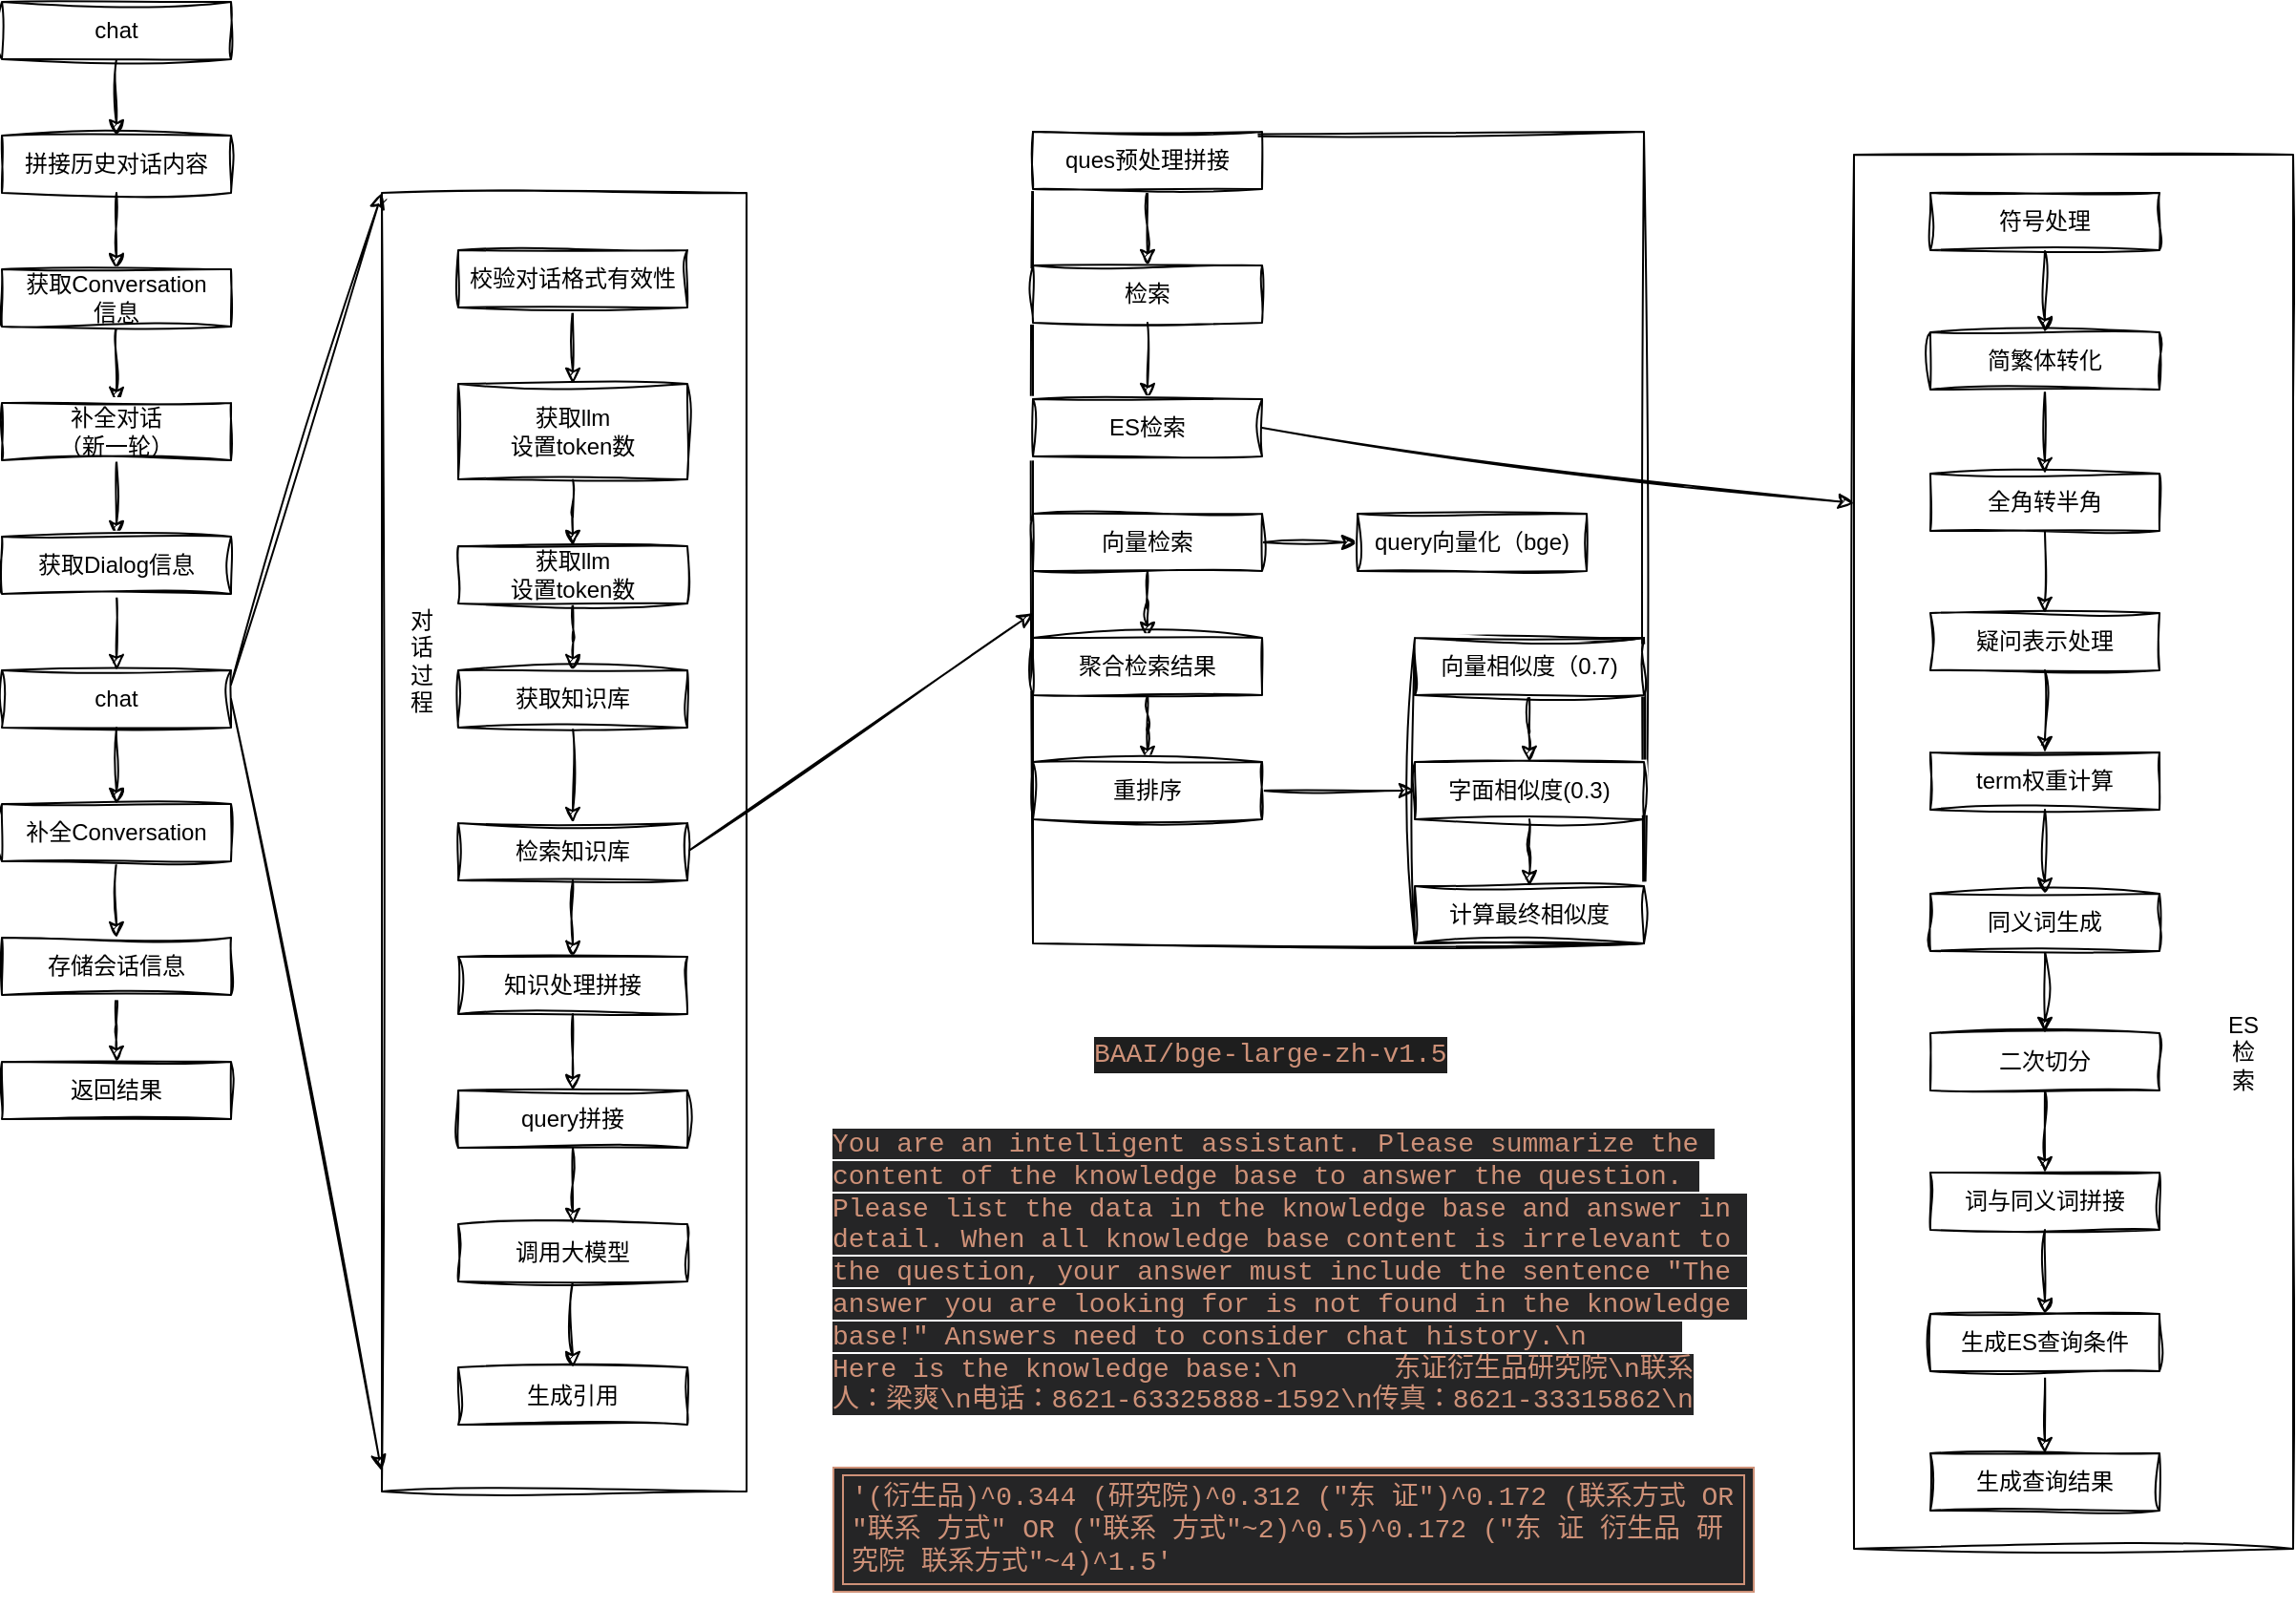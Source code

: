 <mxfile>
    <diagram id="C5RBs43oDa-KdzZeNtuy" name="Page-1">
        <mxGraphModel dx="1353" dy="614" grid="1" gridSize="10" guides="1" tooltips="1" connect="1" arrows="1" fold="1" page="1" pageScale="1" pageWidth="827" pageHeight="1169" math="0" shadow="0">
            <root>
                <mxCell id="WIyWlLk6GJQsqaUBKTNV-0"/>
                <mxCell id="WIyWlLk6GJQsqaUBKTNV-1" parent="WIyWlLk6GJQsqaUBKTNV-0"/>
                <mxCell id="YGOA_YTKVvEjFg83ZBXf-83" value="" style="group;sketch=1;curveFitting=1;jiggle=2;" parent="WIyWlLk6GJQsqaUBKTNV-1" vertex="1" connectable="0">
                    <mxGeometry x="1750" y="130" width="230" height="730" as="geometry"/>
                </mxCell>
                <mxCell id="YGOA_YTKVvEjFg83ZBXf-72" value="" style="rounded=0;whiteSpace=wrap;html=1;fillColor=none;sketch=1;curveFitting=1;jiggle=2;" parent="YGOA_YTKVvEjFg83ZBXf-83" vertex="1">
                    <mxGeometry width="230" height="730" as="geometry"/>
                </mxCell>
                <mxCell id="YGOA_YTKVvEjFg83ZBXf-60" value="" style="edgeStyle=orthogonalEdgeStyle;rounded=0;orthogonalLoop=1;jettySize=auto;html=1;sketch=1;curveFitting=1;jiggle=2;" parent="YGOA_YTKVvEjFg83ZBXf-83" source="YGOA_YTKVvEjFg83ZBXf-57" target="YGOA_YTKVvEjFg83ZBXf-59" edge="1">
                    <mxGeometry relative="1" as="geometry"/>
                </mxCell>
                <mxCell id="YGOA_YTKVvEjFg83ZBXf-57" value="符号处理" style="rounded=0;whiteSpace=wrap;html=1;sketch=1;curveFitting=1;jiggle=2;" parent="YGOA_YTKVvEjFg83ZBXf-83" vertex="1">
                    <mxGeometry x="40" y="20" width="120" height="30" as="geometry"/>
                </mxCell>
                <mxCell id="YGOA_YTKVvEjFg83ZBXf-62" value="" style="edgeStyle=orthogonalEdgeStyle;rounded=0;orthogonalLoop=1;jettySize=auto;html=1;sketch=1;curveFitting=1;jiggle=2;" parent="YGOA_YTKVvEjFg83ZBXf-83" source="YGOA_YTKVvEjFg83ZBXf-59" target="YGOA_YTKVvEjFg83ZBXf-61" edge="1">
                    <mxGeometry relative="1" as="geometry"/>
                </mxCell>
                <mxCell id="YGOA_YTKVvEjFg83ZBXf-59" value="简繁体转化" style="rounded=0;whiteSpace=wrap;html=1;sketch=1;curveFitting=1;jiggle=2;" parent="YGOA_YTKVvEjFg83ZBXf-83" vertex="1">
                    <mxGeometry x="40" y="93" width="120" height="30" as="geometry"/>
                </mxCell>
                <mxCell id="YGOA_YTKVvEjFg83ZBXf-65" value="" style="edgeStyle=orthogonalEdgeStyle;rounded=0;orthogonalLoop=1;jettySize=auto;html=1;sketch=1;curveFitting=1;jiggle=2;" parent="YGOA_YTKVvEjFg83ZBXf-83" source="YGOA_YTKVvEjFg83ZBXf-61" target="YGOA_YTKVvEjFg83ZBXf-64" edge="1">
                    <mxGeometry relative="1" as="geometry"/>
                </mxCell>
                <mxCell id="YGOA_YTKVvEjFg83ZBXf-61" value="全角转半角" style="rounded=0;whiteSpace=wrap;html=1;sketch=1;curveFitting=1;jiggle=2;" parent="YGOA_YTKVvEjFg83ZBXf-83" vertex="1">
                    <mxGeometry x="40" y="167" width="120" height="30" as="geometry"/>
                </mxCell>
                <mxCell id="YGOA_YTKVvEjFg83ZBXf-67" value="" style="edgeStyle=orthogonalEdgeStyle;rounded=0;orthogonalLoop=1;jettySize=auto;html=1;sketch=1;curveFitting=1;jiggle=2;" parent="YGOA_YTKVvEjFg83ZBXf-83" source="YGOA_YTKVvEjFg83ZBXf-64" target="YGOA_YTKVvEjFg83ZBXf-66" edge="1">
                    <mxGeometry relative="1" as="geometry"/>
                </mxCell>
                <mxCell id="YGOA_YTKVvEjFg83ZBXf-64" value="疑问表示处理" style="rounded=0;whiteSpace=wrap;html=1;sketch=1;curveFitting=1;jiggle=2;" parent="YGOA_YTKVvEjFg83ZBXf-83" vertex="1">
                    <mxGeometry x="40" y="240" width="120" height="30" as="geometry"/>
                </mxCell>
                <mxCell id="YGOA_YTKVvEjFg83ZBXf-69" value="" style="edgeStyle=orthogonalEdgeStyle;rounded=0;orthogonalLoop=1;jettySize=auto;html=1;sketch=1;curveFitting=1;jiggle=2;" parent="YGOA_YTKVvEjFg83ZBXf-83" source="YGOA_YTKVvEjFg83ZBXf-66" target="YGOA_YTKVvEjFg83ZBXf-68" edge="1">
                    <mxGeometry relative="1" as="geometry"/>
                </mxCell>
                <mxCell id="YGOA_YTKVvEjFg83ZBXf-66" value="term权重计算" style="rounded=0;whiteSpace=wrap;html=1;sketch=1;curveFitting=1;jiggle=2;" parent="YGOA_YTKVvEjFg83ZBXf-83" vertex="1">
                    <mxGeometry x="40" y="313" width="120" height="30" as="geometry"/>
                </mxCell>
                <mxCell id="YGOA_YTKVvEjFg83ZBXf-71" value="" style="edgeStyle=orthogonalEdgeStyle;rounded=0;orthogonalLoop=1;jettySize=auto;html=1;sketch=1;curveFitting=1;jiggle=2;" parent="YGOA_YTKVvEjFg83ZBXf-83" source="YGOA_YTKVvEjFg83ZBXf-68" target="YGOA_YTKVvEjFg83ZBXf-70" edge="1">
                    <mxGeometry relative="1" as="geometry"/>
                </mxCell>
                <mxCell id="YGOA_YTKVvEjFg83ZBXf-68" value="同义词生成" style="rounded=0;whiteSpace=wrap;html=1;sketch=1;curveFitting=1;jiggle=2;" parent="YGOA_YTKVvEjFg83ZBXf-83" vertex="1">
                    <mxGeometry x="40" y="387" width="120" height="30" as="geometry"/>
                </mxCell>
                <mxCell id="YGOA_YTKVvEjFg83ZBXf-74" value="" style="edgeStyle=orthogonalEdgeStyle;rounded=0;orthogonalLoop=1;jettySize=auto;html=1;sketch=1;curveFitting=1;jiggle=2;" parent="YGOA_YTKVvEjFg83ZBXf-83" source="YGOA_YTKVvEjFg83ZBXf-70" target="YGOA_YTKVvEjFg83ZBXf-73" edge="1">
                    <mxGeometry relative="1" as="geometry"/>
                </mxCell>
                <mxCell id="YGOA_YTKVvEjFg83ZBXf-70" value="二次切分" style="rounded=0;whiteSpace=wrap;html=1;sketch=1;curveFitting=1;jiggle=2;" parent="YGOA_YTKVvEjFg83ZBXf-83" vertex="1">
                    <mxGeometry x="40" y="460" width="120" height="30" as="geometry"/>
                </mxCell>
                <mxCell id="YGOA_YTKVvEjFg83ZBXf-77" value="" style="edgeStyle=orthogonalEdgeStyle;rounded=0;orthogonalLoop=1;jettySize=auto;html=1;sketch=1;curveFitting=1;jiggle=2;" parent="YGOA_YTKVvEjFg83ZBXf-83" source="YGOA_YTKVvEjFg83ZBXf-73" target="YGOA_YTKVvEjFg83ZBXf-76" edge="1">
                    <mxGeometry relative="1" as="geometry"/>
                </mxCell>
                <mxCell id="YGOA_YTKVvEjFg83ZBXf-73" value="词与同义词拼接" style="rounded=0;whiteSpace=wrap;html=1;sketch=1;curveFitting=1;jiggle=2;" parent="YGOA_YTKVvEjFg83ZBXf-83" vertex="1">
                    <mxGeometry x="40" y="533" width="120" height="30" as="geometry"/>
                </mxCell>
                <mxCell id="YGOA_YTKVvEjFg83ZBXf-79" value="" style="edgeStyle=orthogonalEdgeStyle;rounded=0;orthogonalLoop=1;jettySize=auto;html=1;sketch=1;curveFitting=1;jiggle=2;" parent="YGOA_YTKVvEjFg83ZBXf-83" source="YGOA_YTKVvEjFg83ZBXf-76" target="YGOA_YTKVvEjFg83ZBXf-78" edge="1">
                    <mxGeometry relative="1" as="geometry"/>
                </mxCell>
                <mxCell id="YGOA_YTKVvEjFg83ZBXf-76" value="生成ES查询条件" style="rounded=0;whiteSpace=wrap;html=1;sketch=1;curveFitting=1;jiggle=2;" parent="YGOA_YTKVvEjFg83ZBXf-83" vertex="1">
                    <mxGeometry x="40" y="607" width="120" height="30" as="geometry"/>
                </mxCell>
                <mxCell id="YGOA_YTKVvEjFg83ZBXf-78" value="生成查询结果" style="rounded=0;whiteSpace=wrap;html=1;sketch=1;curveFitting=1;jiggle=2;" parent="YGOA_YTKVvEjFg83ZBXf-83" vertex="1">
                    <mxGeometry x="40" y="680" width="120" height="30" as="geometry"/>
                </mxCell>
                <mxCell id="YGOA_YTKVvEjFg83ZBXf-80" value="ES&lt;div&gt;检&lt;/div&gt;&lt;div&gt;索&lt;/div&gt;" style="rounded=0;whiteSpace=wrap;html=1;fillColor=none;strokeColor=none;sketch=1;curveFitting=1;jiggle=2;" parent="YGOA_YTKVvEjFg83ZBXf-83" vertex="1">
                    <mxGeometry x="184" y="440" width="40" height="60" as="geometry"/>
                </mxCell>
                <mxCell id="YGOA_YTKVvEjFg83ZBXf-40" value="" style="rounded=0;whiteSpace=wrap;html=1;fillColor=none;sketch=1;curveFitting=1;jiggle=2;" parent="WIyWlLk6GJQsqaUBKTNV-1" vertex="1">
                    <mxGeometry x="979" y="150" width="191" height="680" as="geometry"/>
                </mxCell>
                <mxCell id="YGOA_YTKVvEjFg83ZBXf-19" value="" style="edgeStyle=orthogonalEdgeStyle;rounded=0;orthogonalLoop=1;jettySize=auto;html=1;sketch=1;curveFitting=1;jiggle=2;" parent="WIyWlLk6GJQsqaUBKTNV-1" source="YGOA_YTKVvEjFg83ZBXf-2" target="YGOA_YTKVvEjFg83ZBXf-18" edge="1">
                    <mxGeometry relative="1" as="geometry"/>
                </mxCell>
                <mxCell id="YGOA_YTKVvEjFg83ZBXf-2" value="拼接历史对话内容" style="rounded=0;whiteSpace=wrap;html=1;sketch=1;curveFitting=1;jiggle=2;" parent="WIyWlLk6GJQsqaUBKTNV-1" vertex="1">
                    <mxGeometry x="780" y="120" width="120" height="30" as="geometry"/>
                </mxCell>
                <mxCell id="YGOA_YTKVvEjFg83ZBXf-17" value="" style="edgeStyle=orthogonalEdgeStyle;rounded=0;orthogonalLoop=1;jettySize=auto;html=1;sketch=1;curveFitting=1;jiggle=2;" parent="WIyWlLk6GJQsqaUBKTNV-1" source="YGOA_YTKVvEjFg83ZBXf-16" target="YGOA_YTKVvEjFg83ZBXf-2" edge="1">
                    <mxGeometry relative="1" as="geometry"/>
                </mxCell>
                <mxCell id="YGOA_YTKVvEjFg83ZBXf-16" value="chat" style="rounded=0;whiteSpace=wrap;html=1;sketch=1;curveFitting=1;jiggle=2;" parent="WIyWlLk6GJQsqaUBKTNV-1" vertex="1">
                    <mxGeometry x="780" y="50" width="120" height="30" as="geometry"/>
                </mxCell>
                <mxCell id="YGOA_YTKVvEjFg83ZBXf-21" value="" style="edgeStyle=orthogonalEdgeStyle;rounded=0;orthogonalLoop=1;jettySize=auto;html=1;sketch=1;curveFitting=1;jiggle=2;" parent="WIyWlLk6GJQsqaUBKTNV-1" source="YGOA_YTKVvEjFg83ZBXf-18" target="YGOA_YTKVvEjFg83ZBXf-20" edge="1">
                    <mxGeometry relative="1" as="geometry"/>
                </mxCell>
                <mxCell id="YGOA_YTKVvEjFg83ZBXf-18" value="获取&lt;span style=&quot;background-color: initial;&quot;&gt;Conversation&lt;/span&gt;&lt;div&gt;&lt;span style=&quot;background-color: initial;&quot;&gt;信息&lt;/span&gt;&lt;/div&gt;" style="rounded=0;whiteSpace=wrap;html=1;sketch=1;curveFitting=1;jiggle=2;fillColor=default;" parent="WIyWlLk6GJQsqaUBKTNV-1" vertex="1">
                    <mxGeometry x="780" y="190" width="120" height="30" as="geometry"/>
                </mxCell>
                <mxCell id="YGOA_YTKVvEjFg83ZBXf-23" value="" style="edgeStyle=orthogonalEdgeStyle;rounded=0;orthogonalLoop=1;jettySize=auto;html=1;sketch=1;curveFitting=1;jiggle=2;" parent="WIyWlLk6GJQsqaUBKTNV-1" source="YGOA_YTKVvEjFg83ZBXf-20" target="YGOA_YTKVvEjFg83ZBXf-22" edge="1">
                    <mxGeometry relative="1" as="geometry"/>
                </mxCell>
                <mxCell id="YGOA_YTKVvEjFg83ZBXf-20" value="补全对话&lt;div&gt;（新一轮）&lt;/div&gt;" style="rounded=0;whiteSpace=wrap;html=1;sketch=1;curveFitting=1;jiggle=2;" parent="WIyWlLk6GJQsqaUBKTNV-1" vertex="1">
                    <mxGeometry x="780" y="260" width="120" height="30" as="geometry"/>
                </mxCell>
                <mxCell id="YGOA_YTKVvEjFg83ZBXf-47" value="" style="edgeStyle=orthogonalEdgeStyle;rounded=0;orthogonalLoop=1;jettySize=auto;html=1;sketch=1;curveFitting=1;jiggle=2;" parent="WIyWlLk6GJQsqaUBKTNV-1" source="YGOA_YTKVvEjFg83ZBXf-22" target="YGOA_YTKVvEjFg83ZBXf-46" edge="1">
                    <mxGeometry relative="1" as="geometry"/>
                </mxCell>
                <mxCell id="YGOA_YTKVvEjFg83ZBXf-22" value="获取Dialog信息" style="rounded=0;whiteSpace=wrap;html=1;sketch=1;curveFitting=1;jiggle=2;" parent="WIyWlLk6GJQsqaUBKTNV-1" vertex="1">
                    <mxGeometry x="780" y="330" width="120" height="30" as="geometry"/>
                </mxCell>
                <mxCell id="YGOA_YTKVvEjFg83ZBXf-27" value="" style="edgeStyle=orthogonalEdgeStyle;rounded=0;orthogonalLoop=1;jettySize=auto;html=1;sketch=1;curveFitting=1;jiggle=2;" parent="WIyWlLk6GJQsqaUBKTNV-1" source="YGOA_YTKVvEjFg83ZBXf-24" target="YGOA_YTKVvEjFg83ZBXf-26" edge="1">
                    <mxGeometry relative="1" as="geometry"/>
                </mxCell>
                <mxCell id="YGOA_YTKVvEjFg83ZBXf-24" value="校验对话格式有效性" style="rounded=0;whiteSpace=wrap;html=1;sketch=1;curveFitting=1;jiggle=2;" parent="WIyWlLk6GJQsqaUBKTNV-1" vertex="1">
                    <mxGeometry x="1019" y="180" width="120" height="30" as="geometry"/>
                </mxCell>
                <mxCell id="YGOA_YTKVvEjFg83ZBXf-29" value="" style="edgeStyle=orthogonalEdgeStyle;rounded=0;orthogonalLoop=1;jettySize=auto;html=1;sketch=1;curveFitting=1;jiggle=2;" parent="WIyWlLk6GJQsqaUBKTNV-1" source="YGOA_YTKVvEjFg83ZBXf-26" target="YGOA_YTKVvEjFg83ZBXf-28" edge="1">
                    <mxGeometry relative="1" as="geometry"/>
                </mxCell>
                <mxCell id="YGOA_YTKVvEjFg83ZBXf-26" value="获取llm&lt;div&gt;设置token数&lt;/div&gt;" style="rounded=0;whiteSpace=wrap;html=1;sketch=1;curveFitting=1;jiggle=2;" parent="WIyWlLk6GJQsqaUBKTNV-1" vertex="1">
                    <mxGeometry x="1019" y="250" width="120" height="50" as="geometry"/>
                </mxCell>
                <mxCell id="YGOA_YTKVvEjFg83ZBXf-31" value="" style="edgeStyle=orthogonalEdgeStyle;rounded=0;orthogonalLoop=1;jettySize=auto;html=1;sketch=1;curveFitting=1;jiggle=2;" parent="WIyWlLk6GJQsqaUBKTNV-1" source="YGOA_YTKVvEjFg83ZBXf-28" target="YGOA_YTKVvEjFg83ZBXf-30" edge="1">
                    <mxGeometry relative="1" as="geometry"/>
                </mxCell>
                <mxCell id="YGOA_YTKVvEjFg83ZBXf-28" value="获取llm&lt;div&gt;设置token数&lt;/div&gt;" style="rounded=0;whiteSpace=wrap;html=1;sketch=1;curveFitting=1;jiggle=2;" parent="WIyWlLk6GJQsqaUBKTNV-1" vertex="1">
                    <mxGeometry x="1019" y="335" width="120" height="30" as="geometry"/>
                </mxCell>
                <mxCell id="YGOA_YTKVvEjFg83ZBXf-33" value="" style="edgeStyle=orthogonalEdgeStyle;rounded=0;orthogonalLoop=1;jettySize=auto;html=1;sketch=1;curveFitting=1;jiggle=2;" parent="WIyWlLk6GJQsqaUBKTNV-1" source="YGOA_YTKVvEjFg83ZBXf-30" target="YGOA_YTKVvEjFg83ZBXf-32" edge="1">
                    <mxGeometry relative="1" as="geometry"/>
                </mxCell>
                <mxCell id="YGOA_YTKVvEjFg83ZBXf-30" value="获取知识库" style="rounded=0;whiteSpace=wrap;html=1;sketch=1;curveFitting=1;jiggle=2;" parent="WIyWlLk6GJQsqaUBKTNV-1" vertex="1">
                    <mxGeometry x="1019" y="400" width="120" height="30" as="geometry"/>
                </mxCell>
                <mxCell id="YGOA_YTKVvEjFg83ZBXf-35" value="" style="edgeStyle=orthogonalEdgeStyle;rounded=0;orthogonalLoop=1;jettySize=auto;html=1;sketch=1;curveFitting=1;jiggle=2;" parent="WIyWlLk6GJQsqaUBKTNV-1" source="YGOA_YTKVvEjFg83ZBXf-32" target="YGOA_YTKVvEjFg83ZBXf-34" edge="1">
                    <mxGeometry relative="1" as="geometry"/>
                </mxCell>
                <mxCell id="YGOA_YTKVvEjFg83ZBXf-109" style="rounded=0;orthogonalLoop=1;jettySize=auto;html=1;exitX=1;exitY=0.5;exitDx=0;exitDy=0;sketch=1;curveFitting=1;jiggle=2;" parent="WIyWlLk6GJQsqaUBKTNV-1" source="YGOA_YTKVvEjFg83ZBXf-32" edge="1">
                    <mxGeometry relative="1" as="geometry">
                        <mxPoint x="1320" y="370" as="targetPoint"/>
                    </mxGeometry>
                </mxCell>
                <mxCell id="YGOA_YTKVvEjFg83ZBXf-32" value="检索知识库" style="rounded=0;whiteSpace=wrap;html=1;sketch=1;curveFitting=1;jiggle=2;" parent="WIyWlLk6GJQsqaUBKTNV-1" vertex="1">
                    <mxGeometry x="1019" y="480" width="120" height="30" as="geometry"/>
                </mxCell>
                <mxCell id="YGOA_YTKVvEjFg83ZBXf-37" value="" style="edgeStyle=orthogonalEdgeStyle;rounded=0;orthogonalLoop=1;jettySize=auto;html=1;sketch=1;curveFitting=1;jiggle=2;" parent="WIyWlLk6GJQsqaUBKTNV-1" source="YGOA_YTKVvEjFg83ZBXf-34" target="YGOA_YTKVvEjFg83ZBXf-36" edge="1">
                    <mxGeometry relative="1" as="geometry"/>
                </mxCell>
                <mxCell id="YGOA_YTKVvEjFg83ZBXf-34" value="知识处理拼接" style="rounded=0;whiteSpace=wrap;html=1;sketch=1;curveFitting=1;jiggle=2;" parent="WIyWlLk6GJQsqaUBKTNV-1" vertex="1">
                    <mxGeometry x="1019" y="550" width="120" height="30" as="geometry"/>
                </mxCell>
                <mxCell id="YGOA_YTKVvEjFg83ZBXf-39" value="" style="edgeStyle=orthogonalEdgeStyle;rounded=0;orthogonalLoop=1;jettySize=auto;html=1;sketch=1;curveFitting=1;jiggle=2;" parent="WIyWlLk6GJQsqaUBKTNV-1" source="YGOA_YTKVvEjFg83ZBXf-36" target="YGOA_YTKVvEjFg83ZBXf-38" edge="1">
                    <mxGeometry relative="1" as="geometry"/>
                </mxCell>
                <mxCell id="YGOA_YTKVvEjFg83ZBXf-36" value="query拼接" style="rounded=0;whiteSpace=wrap;html=1;sketch=1;curveFitting=1;jiggle=2;" parent="WIyWlLk6GJQsqaUBKTNV-1" vertex="1">
                    <mxGeometry x="1019" y="620" width="120" height="30" as="geometry"/>
                </mxCell>
                <mxCell id="YGOA_YTKVvEjFg83ZBXf-101" value="" style="edgeStyle=orthogonalEdgeStyle;rounded=0;orthogonalLoop=1;jettySize=auto;html=1;sketch=1;curveFitting=1;jiggle=2;" parent="WIyWlLk6GJQsqaUBKTNV-1" source="YGOA_YTKVvEjFg83ZBXf-38" target="YGOA_YTKVvEjFg83ZBXf-100" edge="1">
                    <mxGeometry relative="1" as="geometry"/>
                </mxCell>
                <mxCell id="YGOA_YTKVvEjFg83ZBXf-38" value="调用大模型" style="rounded=0;whiteSpace=wrap;html=1;sketch=1;curveFitting=1;jiggle=2;" parent="WIyWlLk6GJQsqaUBKTNV-1" vertex="1">
                    <mxGeometry x="1019" y="690" width="120" height="30" as="geometry"/>
                </mxCell>
                <mxCell id="YGOA_YTKVvEjFg83ZBXf-41" value="对&lt;div&gt;话&lt;/div&gt;&lt;div&gt;过&lt;/div&gt;&lt;div&gt;程&lt;/div&gt;" style="rounded=0;whiteSpace=wrap;html=1;fillColor=none;strokeColor=none;sketch=1;curveFitting=1;jiggle=2;" parent="WIyWlLk6GJQsqaUBKTNV-1" vertex="1">
                    <mxGeometry x="975" y="365" width="50" height="60" as="geometry"/>
                </mxCell>
                <mxCell id="YGOA_YTKVvEjFg83ZBXf-45" value="" style="edgeStyle=orthogonalEdgeStyle;rounded=0;orthogonalLoop=1;jettySize=auto;html=1;sketch=1;curveFitting=1;jiggle=2;" parent="WIyWlLk6GJQsqaUBKTNV-1" source="YGOA_YTKVvEjFg83ZBXf-42" target="YGOA_YTKVvEjFg83ZBXf-44" edge="1">
                    <mxGeometry relative="1" as="geometry"/>
                </mxCell>
                <mxCell id="YGOA_YTKVvEjFg83ZBXf-42" value="补全Conversation" style="rounded=0;whiteSpace=wrap;html=1;sketch=1;curveFitting=1;jiggle=2;" parent="WIyWlLk6GJQsqaUBKTNV-1" vertex="1">
                    <mxGeometry x="780" y="470" width="120" height="30" as="geometry"/>
                </mxCell>
                <mxCell id="YGOA_YTKVvEjFg83ZBXf-104" value="" style="edgeStyle=orthogonalEdgeStyle;rounded=0;orthogonalLoop=1;jettySize=auto;html=1;sketch=1;curveFitting=1;jiggle=2;" parent="WIyWlLk6GJQsqaUBKTNV-1" source="YGOA_YTKVvEjFg83ZBXf-44" target="YGOA_YTKVvEjFg83ZBXf-103" edge="1">
                    <mxGeometry relative="1" as="geometry"/>
                </mxCell>
                <mxCell id="YGOA_YTKVvEjFg83ZBXf-44" value="存储会话信息" style="rounded=0;whiteSpace=wrap;html=1;sketch=1;curveFitting=1;jiggle=2;" parent="WIyWlLk6GJQsqaUBKTNV-1" vertex="1">
                    <mxGeometry x="780" y="540" width="120" height="30" as="geometry"/>
                </mxCell>
                <mxCell id="YGOA_YTKVvEjFg83ZBXf-48" value="" style="edgeStyle=orthogonalEdgeStyle;rounded=0;orthogonalLoop=1;jettySize=auto;html=1;sketch=1;curveFitting=1;jiggle=2;" parent="WIyWlLk6GJQsqaUBKTNV-1" source="YGOA_YTKVvEjFg83ZBXf-46" target="YGOA_YTKVvEjFg83ZBXf-42" edge="1">
                    <mxGeometry relative="1" as="geometry"/>
                </mxCell>
                <mxCell id="YGOA_YTKVvEjFg83ZBXf-49" style="rounded=0;orthogonalLoop=1;jettySize=auto;html=1;exitX=1;exitY=0.25;exitDx=0;exitDy=0;entryX=0;entryY=0;entryDx=0;entryDy=0;sketch=1;curveFitting=1;jiggle=2;" parent="WIyWlLk6GJQsqaUBKTNV-1" source="YGOA_YTKVvEjFg83ZBXf-46" target="YGOA_YTKVvEjFg83ZBXf-40" edge="1">
                    <mxGeometry relative="1" as="geometry"/>
                </mxCell>
                <mxCell id="YGOA_YTKVvEjFg83ZBXf-46" value="chat" style="rounded=0;whiteSpace=wrap;html=1;sketch=1;curveFitting=1;jiggle=2;" parent="WIyWlLk6GJQsqaUBKTNV-1" vertex="1">
                    <mxGeometry x="780" y="400" width="120" height="30" as="geometry"/>
                </mxCell>
                <mxCell id="YGOA_YTKVvEjFg83ZBXf-50" style="rounded=0;orthogonalLoop=1;jettySize=auto;html=1;exitX=1;exitY=0.5;exitDx=0;exitDy=0;entryX=-0.001;entryY=0.984;entryDx=0;entryDy=0;entryPerimeter=0;sketch=1;curveFitting=1;jiggle=2;" parent="WIyWlLk6GJQsqaUBKTNV-1" source="YGOA_YTKVvEjFg83ZBXf-46" target="YGOA_YTKVvEjFg83ZBXf-40" edge="1">
                    <mxGeometry relative="1" as="geometry">
                        <mxPoint x="910" y="418" as="sourcePoint"/>
                        <mxPoint x="989" y="160" as="targetPoint"/>
                    </mxGeometry>
                </mxCell>
                <mxCell id="YGOA_YTKVvEjFg83ZBXf-75" value="&lt;div class=&quot;value string&quot; tabindex=&quot;0&quot; role=&quot;tooltip&quot; title=&quot;&quot; style=&quot;outline-width: 1px; outline-style: solid; outline-offset: -1px; outline-color: var(--vscode-focusBorder); opacity: 1; color: rgb(206, 145, 120); overflow: hidden; font-family: Consolas, &amp;quot;Courier New&amp;quot;, monospace; max-height: 500px; padding: 4px 5px; white-space: pre-wrap; font-size: 14px; font-style: normal; font-variant-ligatures: normal; font-variant-caps: normal; font-weight: 400; letter-spacing: normal; orphans: 2; text-align: start; text-indent: 0px; text-transform: none; widows: 2; word-spacing: 0px; -webkit-text-stroke-width: 0px; background-color: rgb(37, 37, 38); text-decoration-thickness: initial; text-decoration-style: initial; text-decoration-color: initial;&quot;&gt;&lt;div style=&quot;outline-width: 1px; outline-style: solid; outline-offset: -1px; outline-color: var(--vscode-focusBorder); opacity: 1; overflow: hidden; max-height: 500px; padding: 4px 5px;&quot; title=&quot;&quot; role=&quot;tooltip&quot; tabindex=&quot;0&quot; class=&quot;value string&quot;&gt;'(衍生品)^0.344 (研究院)^0.312 (&quot;东 证&quot;)^0.172 (联系方式 OR &quot;联系 方式&quot; OR (&quot;联系 方式&quot;~2)^0.5)^0.172 (&quot;东 证 衍生品 研究院 联系方式&quot;~4)^1.5'&lt;/div&gt;&lt;div style=&quot;opacity: 0; pointer-events: none; color: rgb(204, 204, 204); text-wrap: nowrap; position: absolute; width: 1427px; height: 0px; left: 0px; bottom: 0px;&quot; class=&quot;invisible scrollbar horizontal&quot; aria-hidden=&quot;true&quot; role=&quot;presentation&quot;&gt;&lt;/div&gt;&lt;/div&gt;&lt;div role=&quot;presentation&quot; aria-hidden=&quot;true&quot; class=&quot;invisible scrollbar horizontal&quot; style=&quot;opacity: 0; pointer-events: none; color: rgb(204, 204, 204); font-family: Consolas, &amp;quot;Courier New&amp;quot;, monospace; font-size: 14px; font-style: normal; font-variant-ligatures: normal; font-variant-caps: normal; font-weight: 400; letter-spacing: normal; orphans: 2; text-align: start; text-indent: 0px; text-transform: none; white-space: pre; widows: 2; word-spacing: 0px; -webkit-text-stroke-width: 0px; background-color: rgb(37, 37, 38); text-decoration-thickness: initial; text-decoration-style: initial; text-decoration-color: initial; position: absolute; width: 1173px; height: 0px; left: 0px; bottom: 0px;&quot;&gt;&lt;br&gt;&lt;br&gt;&lt;/div&gt;" style="text;whiteSpace=wrap;html=1;sketch=1;curveFitting=1;jiggle=2;" parent="WIyWlLk6GJQsqaUBKTNV-1" vertex="1">
                    <mxGeometry x="1212.5" y="810" width="485" height="80" as="geometry"/>
                </mxCell>
                <mxCell id="YGOA_YTKVvEjFg83ZBXf-85" value="&lt;div style=&quot;color: #d4d4d4;background-color: #1e1e1e;font-family: Consolas, 'Courier New', monospace;font-weight: normal;font-size: 14px;line-height: 19px;white-space: pre;&quot;&gt;&lt;div&gt;&lt;span style=&quot;color: #ce9178;&quot;&gt;BAAI/bge-large-zh-v1.5&lt;/span&gt;&lt;/div&gt;&lt;/div&gt;" style="text;whiteSpace=wrap;html=1;sketch=1;curveFitting=1;jiggle=2;" parent="WIyWlLk6GJQsqaUBKTNV-1" vertex="1">
                    <mxGeometry x="1350" y="585" width="310" height="40" as="geometry"/>
                </mxCell>
                <mxCell id="YGOA_YTKVvEjFg83ZBXf-100" value="生成引用" style="rounded=0;whiteSpace=wrap;html=1;sketch=1;curveFitting=1;jiggle=2;" parent="WIyWlLk6GJQsqaUBKTNV-1" vertex="1">
                    <mxGeometry x="1019" y="765" width="120" height="30" as="geometry"/>
                </mxCell>
                <mxCell id="YGOA_YTKVvEjFg83ZBXf-102" value="&lt;span style=&quot;color: rgb(206, 145, 120); font-family: Consolas, &amp;quot;Courier New&amp;quot;, monospace; font-size: 14px; font-style: normal; font-variant-ligatures: normal; font-variant-caps: normal; font-weight: 400; letter-spacing: normal; orphans: 2; text-align: start; text-indent: 0px; text-transform: none; white-space: pre-wrap; widows: 2; word-spacing: 0px; -webkit-text-stroke-width: 0px; background-color: rgb(37, 37, 38); text-decoration-thickness: initial; text-decoration-style: initial; text-decoration-color: initial; display: inline !important; float: none;&quot;&gt;You are an intelligent assistant. Please summarize the content of the knowledge base to answer the question. Please list the data in the knowledge base and answer in detail. When all knowledge base content is irrelevant to the question, your answer must include the sentence &quot;The answer you are looking for is not found in the knowledge base!&quot; Answers need to consider chat history.\n      Here is the knowledge base:\n      东证衍生品研究院\n联系人：梁爽\n电话：8621-63325888-1592\n传真：8621-33315862\n&lt;/span&gt;" style="text;whiteSpace=wrap;html=1;sketch=1;curveFitting=1;jiggle=2;" parent="WIyWlLk6GJQsqaUBKTNV-1" vertex="1">
                    <mxGeometry x="1212.5" y="633" width="475" height="160" as="geometry"/>
                </mxCell>
                <mxCell id="YGOA_YTKVvEjFg83ZBXf-103" value="返回结果" style="rounded=0;whiteSpace=wrap;html=1;sketch=1;curveFitting=1;jiggle=2;" parent="WIyWlLk6GJQsqaUBKTNV-1" vertex="1">
                    <mxGeometry x="780" y="605" width="120" height="30" as="geometry"/>
                </mxCell>
                <mxCell id="YGOA_YTKVvEjFg83ZBXf-105" value="" style="group;strokeColor=default;sketch=1;curveFitting=1;jiggle=2;" parent="WIyWlLk6GJQsqaUBKTNV-1" vertex="1" connectable="0">
                    <mxGeometry x="1320" y="118" width="320" height="425" as="geometry"/>
                </mxCell>
                <mxCell id="YGOA_YTKVvEjFg83ZBXf-56" value="" style="edgeStyle=orthogonalEdgeStyle;rounded=0;orthogonalLoop=1;jettySize=auto;html=1;sketch=1;curveFitting=1;jiggle=2;" parent="YGOA_YTKVvEjFg83ZBXf-105" source="YGOA_YTKVvEjFg83ZBXf-53" target="YGOA_YTKVvEjFg83ZBXf-55" edge="1">
                    <mxGeometry relative="1" as="geometry"/>
                </mxCell>
                <mxCell id="YGOA_YTKVvEjFg83ZBXf-53" value="ques预处理拼接" style="rounded=0;whiteSpace=wrap;html=1;sketch=1;curveFitting=1;jiggle=2;" parent="YGOA_YTKVvEjFg83ZBXf-105" vertex="1">
                    <mxGeometry width="120" height="30" as="geometry"/>
                </mxCell>
                <mxCell id="YGOA_YTKVvEjFg83ZBXf-82" value="" style="edgeStyle=orthogonalEdgeStyle;rounded=0;orthogonalLoop=1;jettySize=auto;html=1;sketch=1;curveFitting=1;jiggle=2;" parent="YGOA_YTKVvEjFg83ZBXf-105" source="YGOA_YTKVvEjFg83ZBXf-55" target="YGOA_YTKVvEjFg83ZBXf-81" edge="1">
                    <mxGeometry relative="1" as="geometry"/>
                </mxCell>
                <mxCell id="YGOA_YTKVvEjFg83ZBXf-55" value="检索" style="rounded=0;whiteSpace=wrap;html=1;sketch=1;curveFitting=1;jiggle=2;" parent="YGOA_YTKVvEjFg83ZBXf-105" vertex="1">
                    <mxGeometry y="70" width="120" height="30" as="geometry"/>
                </mxCell>
                <mxCell id="YGOA_YTKVvEjFg83ZBXf-81" value="ES检索" style="rounded=0;whiteSpace=wrap;html=1;sketch=1;curveFitting=1;jiggle=2;" parent="YGOA_YTKVvEjFg83ZBXf-105" vertex="1">
                    <mxGeometry y="140" width="120" height="30" as="geometry"/>
                </mxCell>
                <mxCell id="YGOA_YTKVvEjFg83ZBXf-87" value="" style="edgeStyle=orthogonalEdgeStyle;rounded=0;orthogonalLoop=1;jettySize=auto;html=1;sketch=1;curveFitting=1;jiggle=2;" parent="YGOA_YTKVvEjFg83ZBXf-105" source="YGOA_YTKVvEjFg83ZBXf-84" target="YGOA_YTKVvEjFg83ZBXf-86" edge="1">
                    <mxGeometry relative="1" as="geometry"/>
                </mxCell>
                <mxCell id="YGOA_YTKVvEjFg83ZBXf-89" value="" style="edgeStyle=orthogonalEdgeStyle;rounded=0;orthogonalLoop=1;jettySize=auto;html=1;sketch=1;curveFitting=1;jiggle=2;" parent="YGOA_YTKVvEjFg83ZBXf-105" source="YGOA_YTKVvEjFg83ZBXf-84" target="YGOA_YTKVvEjFg83ZBXf-88" edge="1">
                    <mxGeometry relative="1" as="geometry"/>
                </mxCell>
                <mxCell id="YGOA_YTKVvEjFg83ZBXf-84" value="向量检索" style="rounded=0;whiteSpace=wrap;html=1;sketch=1;curveFitting=1;jiggle=2;" parent="YGOA_YTKVvEjFg83ZBXf-105" vertex="1">
                    <mxGeometry y="200" width="120" height="30" as="geometry"/>
                </mxCell>
                <mxCell id="YGOA_YTKVvEjFg83ZBXf-86" value="query向量化（bge)" style="rounded=0;whiteSpace=wrap;html=1;sketch=1;curveFitting=1;jiggle=2;" parent="YGOA_YTKVvEjFg83ZBXf-105" vertex="1">
                    <mxGeometry x="170" y="200" width="120" height="30" as="geometry"/>
                </mxCell>
                <mxCell id="YGOA_YTKVvEjFg83ZBXf-91" value="" style="edgeStyle=orthogonalEdgeStyle;rounded=0;orthogonalLoop=1;jettySize=auto;html=1;sketch=1;curveFitting=1;jiggle=2;" parent="YGOA_YTKVvEjFg83ZBXf-105" source="YGOA_YTKVvEjFg83ZBXf-88" target="YGOA_YTKVvEjFg83ZBXf-90" edge="1">
                    <mxGeometry relative="1" as="geometry"/>
                </mxCell>
                <mxCell id="YGOA_YTKVvEjFg83ZBXf-88" value="聚合检索结果" style="rounded=0;whiteSpace=wrap;html=1;sketch=1;curveFitting=1;jiggle=2;" parent="YGOA_YTKVvEjFg83ZBXf-105" vertex="1">
                    <mxGeometry y="265" width="120" height="30" as="geometry"/>
                </mxCell>
                <mxCell id="YGOA_YTKVvEjFg83ZBXf-99" value="" style="edgeStyle=orthogonalEdgeStyle;rounded=0;orthogonalLoop=1;jettySize=auto;html=1;sketch=1;curveFitting=1;jiggle=2;" parent="YGOA_YTKVvEjFg83ZBXf-105" source="YGOA_YTKVvEjFg83ZBXf-90" target="YGOA_YTKVvEjFg83ZBXf-93" edge="1">
                    <mxGeometry relative="1" as="geometry"/>
                </mxCell>
                <mxCell id="YGOA_YTKVvEjFg83ZBXf-90" value="重排序" style="rounded=0;whiteSpace=wrap;html=1;sketch=1;curveFitting=1;jiggle=2;" parent="YGOA_YTKVvEjFg83ZBXf-105" vertex="1">
                    <mxGeometry y="330" width="120" height="30" as="geometry"/>
                </mxCell>
                <mxCell id="YGOA_YTKVvEjFg83ZBXf-97" value="" style="group;strokeColor=default;sketch=1;curveFitting=1;jiggle=2;" parent="YGOA_YTKVvEjFg83ZBXf-105" vertex="1" connectable="0">
                    <mxGeometry x="200" y="265" width="120" height="160" as="geometry"/>
                </mxCell>
                <mxCell id="YGOA_YTKVvEjFg83ZBXf-94" value="" style="edgeStyle=orthogonalEdgeStyle;rounded=0;orthogonalLoop=1;jettySize=auto;html=1;sketch=1;curveFitting=1;jiggle=2;" parent="YGOA_YTKVvEjFg83ZBXf-97" source="YGOA_YTKVvEjFg83ZBXf-92" target="YGOA_YTKVvEjFg83ZBXf-93" edge="1">
                    <mxGeometry relative="1" as="geometry"/>
                </mxCell>
                <mxCell id="YGOA_YTKVvEjFg83ZBXf-92" value="向量相似度（0.7)" style="rounded=0;whiteSpace=wrap;html=1;sketch=1;curveFitting=1;jiggle=2;" parent="YGOA_YTKVvEjFg83ZBXf-97" vertex="1">
                    <mxGeometry width="120" height="30" as="geometry"/>
                </mxCell>
                <mxCell id="YGOA_YTKVvEjFg83ZBXf-96" value="" style="edgeStyle=orthogonalEdgeStyle;rounded=0;orthogonalLoop=1;jettySize=auto;html=1;sketch=1;curveFitting=1;jiggle=2;" parent="YGOA_YTKVvEjFg83ZBXf-97" source="YGOA_YTKVvEjFg83ZBXf-93" target="YGOA_YTKVvEjFg83ZBXf-95" edge="1">
                    <mxGeometry relative="1" as="geometry"/>
                </mxCell>
                <mxCell id="YGOA_YTKVvEjFg83ZBXf-93" value="字面相似度(0.3)" style="rounded=0;whiteSpace=wrap;html=1;sketch=1;curveFitting=1;jiggle=2;" parent="YGOA_YTKVvEjFg83ZBXf-97" vertex="1">
                    <mxGeometry y="65" width="120" height="30" as="geometry"/>
                </mxCell>
                <mxCell id="YGOA_YTKVvEjFg83ZBXf-95" value="计算最终相似度" style="rounded=0;whiteSpace=wrap;html=1;sketch=1;curveFitting=1;jiggle=2;" parent="YGOA_YTKVvEjFg83ZBXf-97" vertex="1">
                    <mxGeometry y="130" width="120" height="30" as="geometry"/>
                </mxCell>
                <mxCell id="YGOA_YTKVvEjFg83ZBXf-108" style="rounded=0;orthogonalLoop=1;jettySize=auto;html=1;exitX=1;exitY=0.5;exitDx=0;exitDy=0;entryX=0;entryY=0.25;entryDx=0;entryDy=0;sketch=1;curveFitting=1;jiggle=2;" parent="WIyWlLk6GJQsqaUBKTNV-1" source="YGOA_YTKVvEjFg83ZBXf-81" target="YGOA_YTKVvEjFg83ZBXf-72" edge="1">
                    <mxGeometry relative="1" as="geometry"/>
                </mxCell>
            </root>
        </mxGraphModel>
    </diagram>
</mxfile>